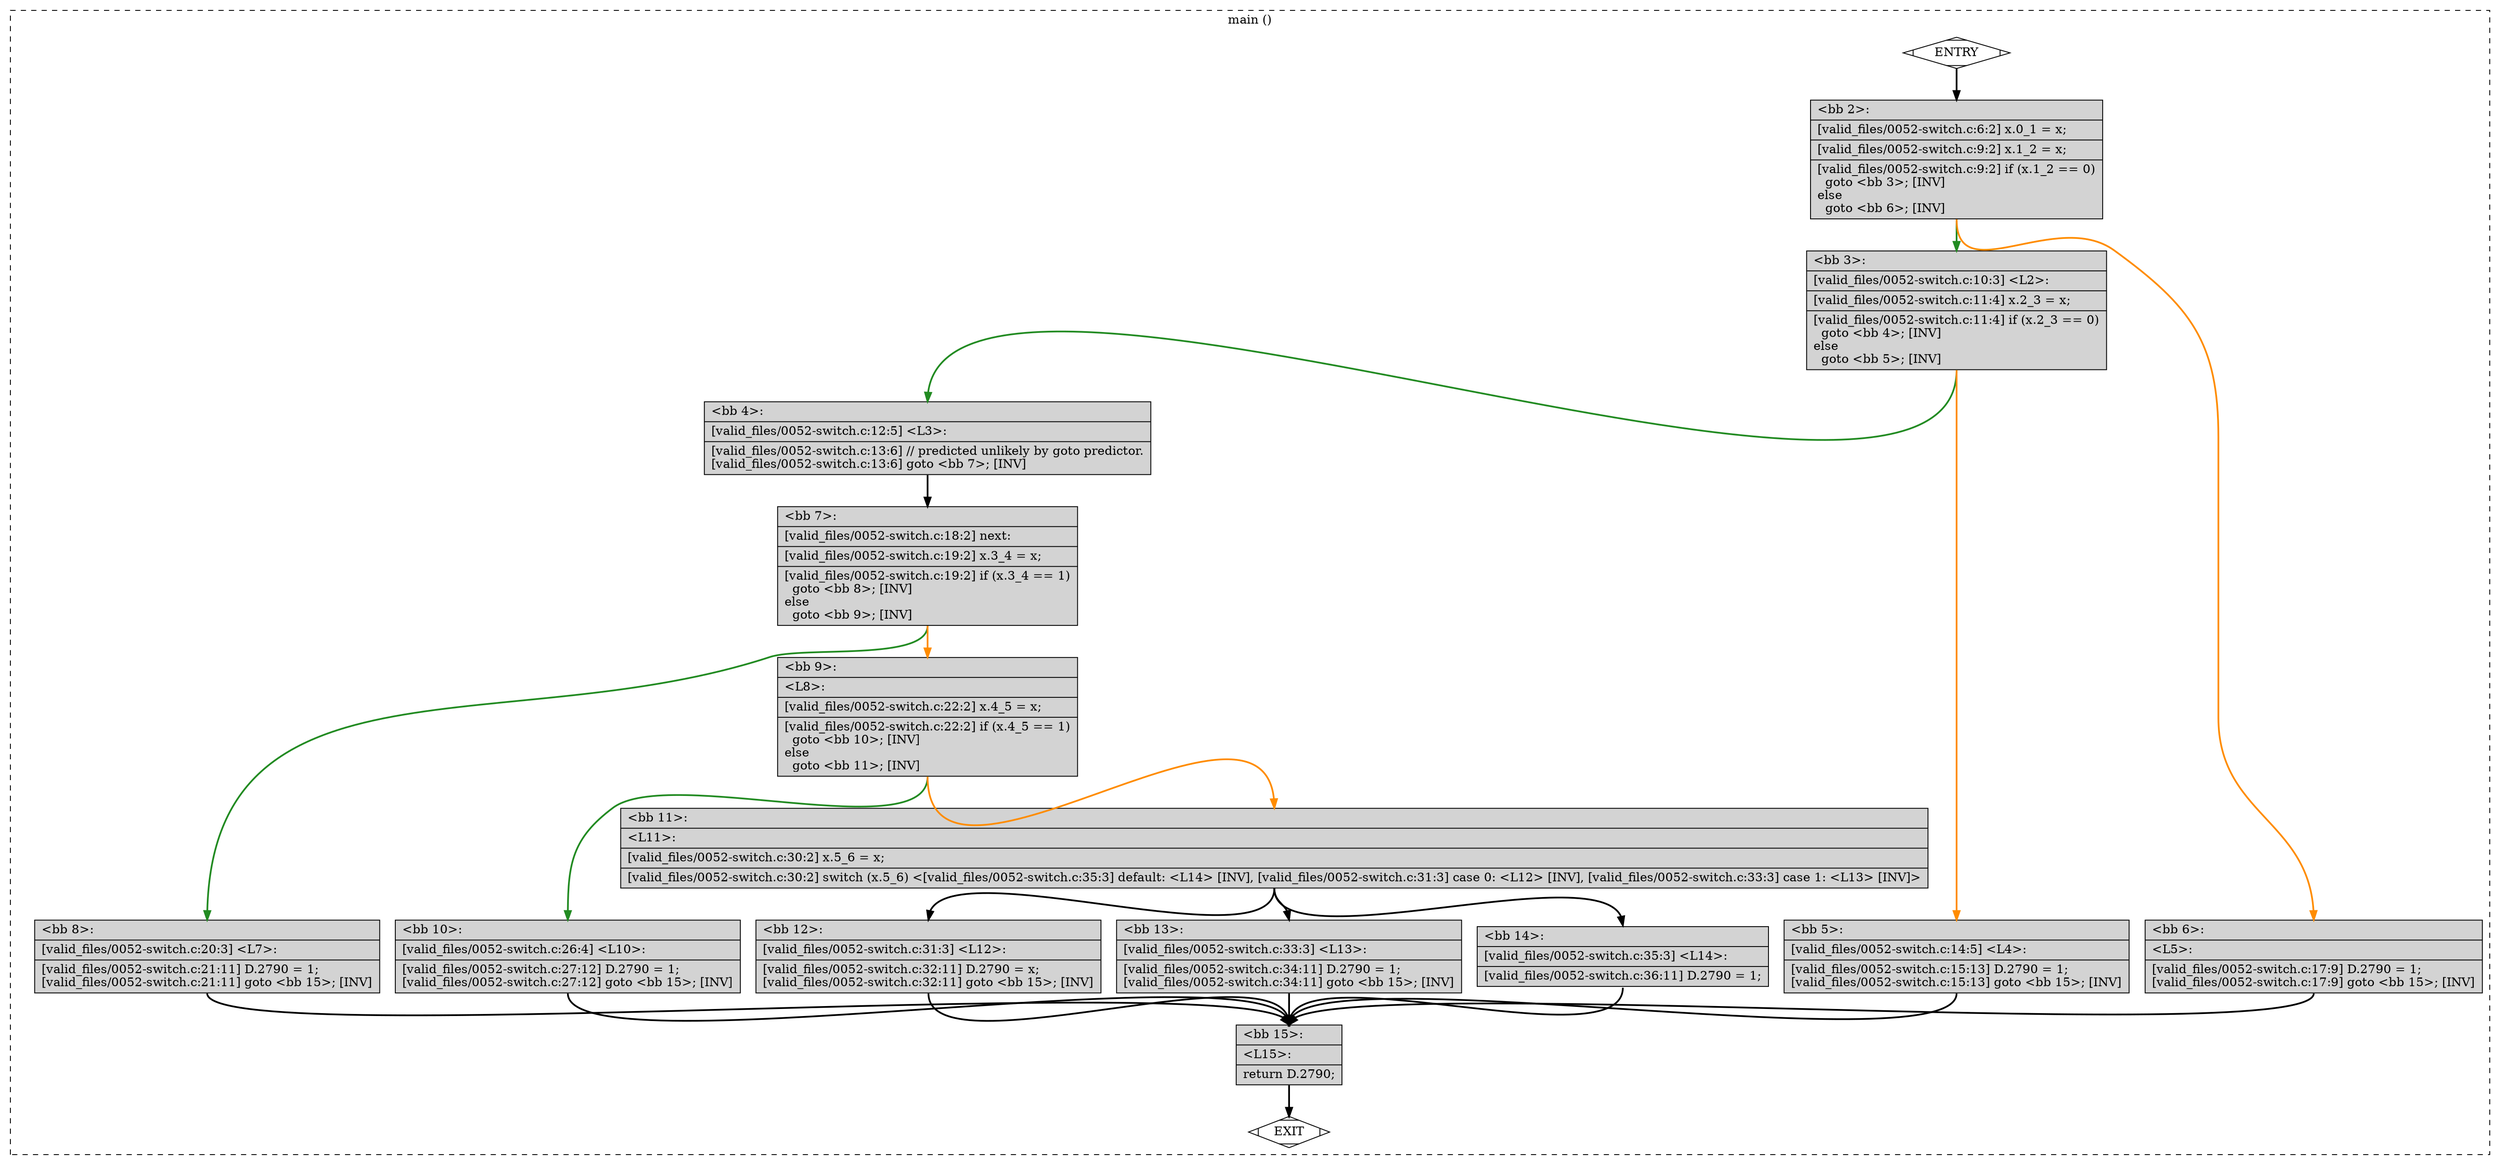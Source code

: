 digraph "a-0052-switch.c.015t.cfg" {
overlap=false;
subgraph "cluster_main" {
	style="dashed";
	color="black";
	label="main ()";
	fn_0_basic_block_0 [shape=Mdiamond,style=filled,fillcolor=white,label="ENTRY"];

	fn_0_basic_block_1 [shape=Mdiamond,style=filled,fillcolor=white,label="EXIT"];

	fn_0_basic_block_2 [shape=record,style=filled,fillcolor=lightgrey,label="{\<bb\ 2\>:\l\
|[valid_files/0052-switch.c:6:2]\ x.0_1\ =\ x;\l\
|[valid_files/0052-switch.c:9:2]\ x.1_2\ =\ x;\l\
|[valid_files/0052-switch.c:9:2]\ if\ (x.1_2\ ==\ 0)\l\
\ \ goto\ \<bb\ 3\>;\ [INV]\l\
else\l\
\ \ goto\ \<bb\ 6\>;\ [INV]\l\
}"];

	fn_0_basic_block_3 [shape=record,style=filled,fillcolor=lightgrey,label="{\<bb\ 3\>:\l\
|[valid_files/0052-switch.c:10:3]\ \<L2\>:\l\
|[valid_files/0052-switch.c:11:4]\ x.2_3\ =\ x;\l\
|[valid_files/0052-switch.c:11:4]\ if\ (x.2_3\ ==\ 0)\l\
\ \ goto\ \<bb\ 4\>;\ [INV]\l\
else\l\
\ \ goto\ \<bb\ 5\>;\ [INV]\l\
}"];

	fn_0_basic_block_4 [shape=record,style=filled,fillcolor=lightgrey,label="{\<bb\ 4\>:\l\
|[valid_files/0052-switch.c:12:5]\ \<L3\>:\l\
|[valid_files/0052-switch.c:13:6]\ //\ predicted\ unlikely\ by\ goto\ predictor.\l\
[valid_files/0052-switch.c:13:6]\ goto\ \<bb\ 7\>;\ [INV]\l\
}"];

	fn_0_basic_block_5 [shape=record,style=filled,fillcolor=lightgrey,label="{\<bb\ 5\>:\l\
|[valid_files/0052-switch.c:14:5]\ \<L4\>:\l\
|[valid_files/0052-switch.c:15:13]\ D.2790\ =\ 1;\l\
[valid_files/0052-switch.c:15:13]\ goto\ \<bb\ 15\>;\ [INV]\l\
}"];

	fn_0_basic_block_6 [shape=record,style=filled,fillcolor=lightgrey,label="{\<bb\ 6\>:\l\
|\<L5\>:\l\
|[valid_files/0052-switch.c:17:9]\ D.2790\ =\ 1;\l\
[valid_files/0052-switch.c:17:9]\ goto\ \<bb\ 15\>;\ [INV]\l\
}"];

	fn_0_basic_block_7 [shape=record,style=filled,fillcolor=lightgrey,label="{\<bb\ 7\>:\l\
|[valid_files/0052-switch.c:18:2]\ next:\l\
|[valid_files/0052-switch.c:19:2]\ x.3_4\ =\ x;\l\
|[valid_files/0052-switch.c:19:2]\ if\ (x.3_4\ ==\ 1)\l\
\ \ goto\ \<bb\ 8\>;\ [INV]\l\
else\l\
\ \ goto\ \<bb\ 9\>;\ [INV]\l\
}"];

	fn_0_basic_block_8 [shape=record,style=filled,fillcolor=lightgrey,label="{\<bb\ 8\>:\l\
|[valid_files/0052-switch.c:20:3]\ \<L7\>:\l\
|[valid_files/0052-switch.c:21:11]\ D.2790\ =\ 1;\l\
[valid_files/0052-switch.c:21:11]\ goto\ \<bb\ 15\>;\ [INV]\l\
}"];

	fn_0_basic_block_9 [shape=record,style=filled,fillcolor=lightgrey,label="{\<bb\ 9\>:\l\
|\<L8\>:\l\
|[valid_files/0052-switch.c:22:2]\ x.4_5\ =\ x;\l\
|[valid_files/0052-switch.c:22:2]\ if\ (x.4_5\ ==\ 1)\l\
\ \ goto\ \<bb\ 10\>;\ [INV]\l\
else\l\
\ \ goto\ \<bb\ 11\>;\ [INV]\l\
}"];

	fn_0_basic_block_10 [shape=record,style=filled,fillcolor=lightgrey,label="{\<bb\ 10\>:\l\
|[valid_files/0052-switch.c:26:4]\ \<L10\>:\l\
|[valid_files/0052-switch.c:27:12]\ D.2790\ =\ 1;\l\
[valid_files/0052-switch.c:27:12]\ goto\ \<bb\ 15\>;\ [INV]\l\
}"];

	fn_0_basic_block_11 [shape=record,style=filled,fillcolor=lightgrey,label="{\<bb\ 11\>:\l\
|\<L11\>:\l\
|[valid_files/0052-switch.c:30:2]\ x.5_6\ =\ x;\l\
|[valid_files/0052-switch.c:30:2]\ switch\ (x.5_6)\ \<[valid_files/0052-switch.c:35:3]\ default:\ \<L14\>\ [INV],\ [valid_files/0052-switch.c:31:3]\ case\ 0:\ \<L12\>\ [INV],\ [valid_files/0052-switch.c:33:3]\ case\ 1:\ \<L13\>\ [INV]\>\l\
}"];

	fn_0_basic_block_12 [shape=record,style=filled,fillcolor=lightgrey,label="{\<bb\ 12\>:\l\
|[valid_files/0052-switch.c:31:3]\ \<L12\>:\l\
|[valid_files/0052-switch.c:32:11]\ D.2790\ =\ x;\l\
[valid_files/0052-switch.c:32:11]\ goto\ \<bb\ 15\>;\ [INV]\l\
}"];

	fn_0_basic_block_13 [shape=record,style=filled,fillcolor=lightgrey,label="{\<bb\ 13\>:\l\
|[valid_files/0052-switch.c:33:3]\ \<L13\>:\l\
|[valid_files/0052-switch.c:34:11]\ D.2790\ =\ 1;\l\
[valid_files/0052-switch.c:34:11]\ goto\ \<bb\ 15\>;\ [INV]\l\
}"];

	fn_0_basic_block_14 [shape=record,style=filled,fillcolor=lightgrey,label="{\<bb\ 14\>:\l\
|[valid_files/0052-switch.c:35:3]\ \<L14\>:\l\
|[valid_files/0052-switch.c:36:11]\ D.2790\ =\ 1;\l\
}"];

	fn_0_basic_block_15 [shape=record,style=filled,fillcolor=lightgrey,label="{\<bb\ 15\>:\l\
|\<L15\>:\l\
|return\ D.2790;\l\
}"];

	fn_0_basic_block_0:s -> fn_0_basic_block_2:n [style="solid,bold",color=black,weight=100,constraint=true];
	fn_0_basic_block_2:s -> fn_0_basic_block_6:n [style="solid,bold",color=darkorange,weight=10,constraint=true];
	fn_0_basic_block_2:s -> fn_0_basic_block_3:n [style="solid,bold",color=forestgreen,weight=10,constraint=true];
	fn_0_basic_block_3:s -> fn_0_basic_block_5:n [style="solid,bold",color=darkorange,weight=10,constraint=true];
	fn_0_basic_block_3:s -> fn_0_basic_block_4:n [style="solid,bold",color=forestgreen,weight=10,constraint=true];
	fn_0_basic_block_4:s -> fn_0_basic_block_7:n [style="solid,bold",color=black,weight=100,constraint=true];
	fn_0_basic_block_5:s -> fn_0_basic_block_15:n [style="solid,bold",color=black,weight=100,constraint=true];
	fn_0_basic_block_6:s -> fn_0_basic_block_15:n [style="solid,bold",color=black,weight=100,constraint=true];
	fn_0_basic_block_7:s -> fn_0_basic_block_9:n [style="solid,bold",color=darkorange,weight=10,constraint=true];
	fn_0_basic_block_7:s -> fn_0_basic_block_8:n [style="solid,bold",color=forestgreen,weight=10,constraint=true];
	fn_0_basic_block_8:s -> fn_0_basic_block_15:n [style="solid,bold",color=black,weight=100,constraint=true];
	fn_0_basic_block_9:s -> fn_0_basic_block_11:n [style="solid,bold",color=darkorange,weight=10,constraint=true];
	fn_0_basic_block_9:s -> fn_0_basic_block_10:n [style="solid,bold",color=forestgreen,weight=10,constraint=true];
	fn_0_basic_block_10:s -> fn_0_basic_block_15:n [style="solid,bold",color=black,weight=100,constraint=true];
	fn_0_basic_block_11:s -> fn_0_basic_block_14:n [style="solid,bold",color=black,weight=10,constraint=true];
	fn_0_basic_block_11:s -> fn_0_basic_block_12:n [style="solid,bold",color=black,weight=10,constraint=true];
	fn_0_basic_block_11:s -> fn_0_basic_block_13:n [style="solid,bold",color=black,weight=10,constraint=true];
	fn_0_basic_block_12:s -> fn_0_basic_block_15:n [style="solid,bold",color=black,weight=100,constraint=true];
	fn_0_basic_block_13:s -> fn_0_basic_block_15:n [style="solid,bold",color=black,weight=100,constraint=true];
	fn_0_basic_block_14:s -> fn_0_basic_block_15:n [style="solid,bold",color=black,weight=100,constraint=true];
	fn_0_basic_block_15:s -> fn_0_basic_block_1:n [style="solid,bold",color=black,weight=10,constraint=true];
	fn_0_basic_block_0:s -> fn_0_basic_block_1:n [style="invis",constraint=true];
}
}
